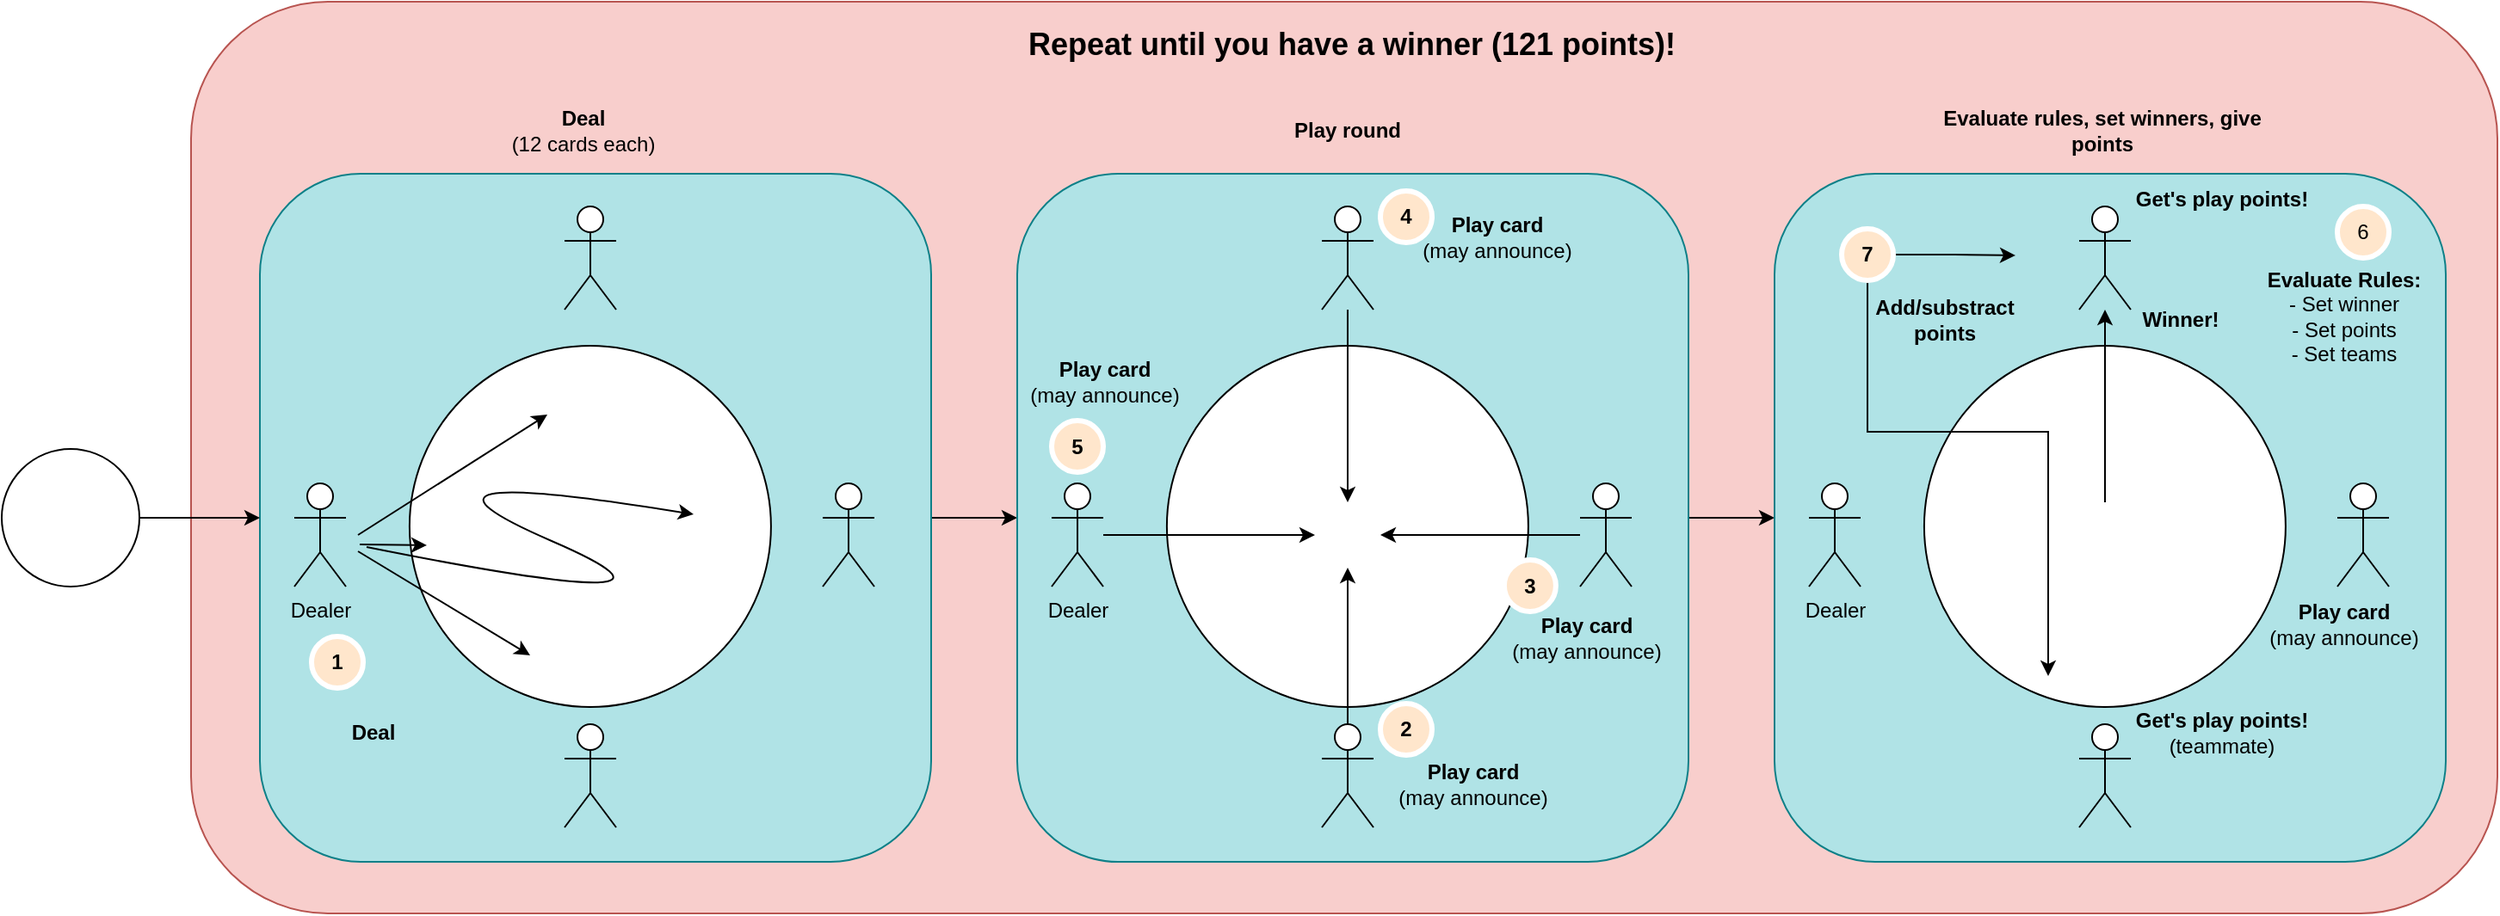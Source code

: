 <mxfile version="24.7.16" pages="2">
  <diagram name="HighLevelGame" id="a7T__1L-RDwCLaP-Q2GO">
    <mxGraphModel dx="1012" dy="1676" grid="1" gridSize="10" guides="1" tooltips="1" connect="1" arrows="1" fold="1" page="1" pageScale="1" pageWidth="850" pageHeight="1100" math="0" shadow="0">
      <root>
        <mxCell id="0" />
        <mxCell id="1" parent="0" />
        <mxCell id="DmAf1pjFy2f6rZrp5eoG-102" value="" style="rounded=1;whiteSpace=wrap;html=1;fillColor=#f8cecc;strokeColor=#b85450;" vertex="1" parent="1">
          <mxGeometry x="260" y="-60" width="1340" height="530" as="geometry" />
        </mxCell>
        <mxCell id="DmAf1pjFy2f6rZrp5eoG-41" style="edgeStyle=orthogonalEdgeStyle;rounded=0;orthogonalLoop=1;jettySize=auto;html=1;entryX=0;entryY=0.5;entryDx=0;entryDy=0;" edge="1" parent="1" source="DmAf1pjFy2f6rZrp5eoG-22" target="DmAf1pjFy2f6rZrp5eoG-26">
          <mxGeometry relative="1" as="geometry" />
        </mxCell>
        <mxCell id="DmAf1pjFy2f6rZrp5eoG-22" value="" style="rounded=1;whiteSpace=wrap;html=1;fillColor=#b0e3e6;strokeColor=#0e8088;" vertex="1" parent="1">
          <mxGeometry x="300" y="40" width="390" height="400" as="geometry" />
        </mxCell>
        <mxCell id="DmAf1pjFy2f6rZrp5eoG-9" value="" style="ellipse;whiteSpace=wrap;html=1;aspect=fixed;" vertex="1" parent="1">
          <mxGeometry x="386.95" y="140" width="210" height="210" as="geometry" />
        </mxCell>
        <mxCell id="DmAf1pjFy2f6rZrp5eoG-10" value="Dealer" style="shape=umlActor;verticalLabelPosition=bottom;verticalAlign=top;html=1;outlineConnect=0;" vertex="1" parent="1">
          <mxGeometry x="320" y="220" width="30" height="60" as="geometry" />
        </mxCell>
        <mxCell id="DmAf1pjFy2f6rZrp5eoG-11" value="" style="shape=umlActor;verticalLabelPosition=bottom;verticalAlign=top;html=1;outlineConnect=0;" vertex="1" parent="1">
          <mxGeometry x="477" y="360" width="30" height="60" as="geometry" />
        </mxCell>
        <mxCell id="DmAf1pjFy2f6rZrp5eoG-12" value="" style="shape=umlActor;verticalLabelPosition=bottom;verticalAlign=top;html=1;outlineConnect=0;" vertex="1" parent="1">
          <mxGeometry x="627" y="220" width="30" height="60" as="geometry" />
        </mxCell>
        <mxCell id="DmAf1pjFy2f6rZrp5eoG-13" value="" style="shape=umlActor;verticalLabelPosition=bottom;verticalAlign=top;html=1;outlineConnect=0;" vertex="1" parent="1">
          <mxGeometry x="477" y="59" width="30" height="60" as="geometry" />
        </mxCell>
        <mxCell id="DmAf1pjFy2f6rZrp5eoG-18" value="" style="endArrow=classic;html=1;rounded=0;" edge="1" parent="1">
          <mxGeometry width="50" height="50" relative="1" as="geometry">
            <mxPoint x="357" y="250" as="sourcePoint" />
            <mxPoint x="467" y="180" as="targetPoint" />
          </mxGeometry>
        </mxCell>
        <mxCell id="DmAf1pjFy2f6rZrp5eoG-19" value="" style="endArrow=classic;html=1;rounded=0;" edge="1" parent="1">
          <mxGeometry width="50" height="50" relative="1" as="geometry">
            <mxPoint x="357" y="259.5" as="sourcePoint" />
            <mxPoint x="457" y="320" as="targetPoint" />
          </mxGeometry>
        </mxCell>
        <mxCell id="DmAf1pjFy2f6rZrp5eoG-20" value="" style="endArrow=classic;html=1;rounded=0;" edge="1" parent="1">
          <mxGeometry width="50" height="50" relative="1" as="geometry">
            <mxPoint x="358" y="255.5" as="sourcePoint" />
            <mxPoint x="397" y="256" as="targetPoint" />
          </mxGeometry>
        </mxCell>
        <mxCell id="DmAf1pjFy2f6rZrp5eoG-21" value="" style="curved=1;endArrow=classic;html=1;rounded=0;entryX=-0.167;entryY=0.259;entryDx=0;entryDy=0;entryPerimeter=0;" edge="1" parent="1">
          <mxGeometry width="50" height="50" relative="1" as="geometry">
            <mxPoint x="362" y="257" as="sourcePoint" />
            <mxPoint x="552.007" y="238.011" as="targetPoint" />
            <Array as="points">
              <mxPoint x="577" y="300" />
              <mxPoint x="362" y="207" />
            </Array>
          </mxGeometry>
        </mxCell>
        <mxCell id="DmAf1pjFy2f6rZrp5eoG-23" value="&lt;b&gt;Deal&lt;/b&gt;" style="text;html=1;align=center;verticalAlign=middle;whiteSpace=wrap;rounded=0;" vertex="1" parent="1">
          <mxGeometry x="307.0" y="350" width="118.05" height="30" as="geometry" />
        </mxCell>
        <mxCell id="DmAf1pjFy2f6rZrp5eoG-25" style="edgeStyle=orthogonalEdgeStyle;rounded=0;orthogonalLoop=1;jettySize=auto;html=1;entryX=0;entryY=0.5;entryDx=0;entryDy=0;" edge="1" parent="1" source="DmAf1pjFy2f6rZrp5eoG-24" target="DmAf1pjFy2f6rZrp5eoG-22">
          <mxGeometry relative="1" as="geometry" />
        </mxCell>
        <mxCell id="DmAf1pjFy2f6rZrp5eoG-24" value="" style="ellipse;whiteSpace=wrap;html=1;aspect=fixed;" vertex="1" parent="1">
          <mxGeometry x="150" y="200" width="80" height="80" as="geometry" />
        </mxCell>
        <mxCell id="DmAf1pjFy2f6rZrp5eoG-92" style="edgeStyle=orthogonalEdgeStyle;rounded=0;orthogonalLoop=1;jettySize=auto;html=1;entryX=0;entryY=0.5;entryDx=0;entryDy=0;" edge="1" parent="1" source="DmAf1pjFy2f6rZrp5eoG-26" target="DmAf1pjFy2f6rZrp5eoG-69">
          <mxGeometry relative="1" as="geometry" />
        </mxCell>
        <mxCell id="DmAf1pjFy2f6rZrp5eoG-26" value="" style="rounded=1;whiteSpace=wrap;html=1;fillColor=#b0e3e6;strokeColor=#0e8088;" vertex="1" parent="1">
          <mxGeometry x="740" y="40" width="390" height="400" as="geometry" />
        </mxCell>
        <mxCell id="DmAf1pjFy2f6rZrp5eoG-27" value="" style="ellipse;whiteSpace=wrap;html=1;aspect=fixed;" vertex="1" parent="1">
          <mxGeometry x="826.95" y="140" width="210" height="210" as="geometry" />
        </mxCell>
        <mxCell id="DmAf1pjFy2f6rZrp5eoG-54" style="edgeStyle=orthogonalEdgeStyle;rounded=0;orthogonalLoop=1;jettySize=auto;html=1;" edge="1" parent="1" source="DmAf1pjFy2f6rZrp5eoG-28" target="DmAf1pjFy2f6rZrp5eoG-47">
          <mxGeometry relative="1" as="geometry" />
        </mxCell>
        <mxCell id="DmAf1pjFy2f6rZrp5eoG-28" value="Dealer" style="shape=umlActor;verticalLabelPosition=bottom;verticalAlign=top;html=1;outlineConnect=0;" vertex="1" parent="1">
          <mxGeometry x="760" y="220" width="30" height="60" as="geometry" />
        </mxCell>
        <mxCell id="DmAf1pjFy2f6rZrp5eoG-48" style="edgeStyle=orthogonalEdgeStyle;rounded=0;orthogonalLoop=1;jettySize=auto;html=1;" edge="1" parent="1" source="DmAf1pjFy2f6rZrp5eoG-29" target="DmAf1pjFy2f6rZrp5eoG-47">
          <mxGeometry relative="1" as="geometry" />
        </mxCell>
        <mxCell id="DmAf1pjFy2f6rZrp5eoG-29" value="" style="shape=umlActor;verticalLabelPosition=bottom;verticalAlign=top;html=1;outlineConnect=0;" vertex="1" parent="1">
          <mxGeometry x="917" y="360" width="30" height="60" as="geometry" />
        </mxCell>
        <mxCell id="DmAf1pjFy2f6rZrp5eoG-52" style="edgeStyle=orthogonalEdgeStyle;rounded=0;orthogonalLoop=1;jettySize=auto;html=1;" edge="1" parent="1" source="DmAf1pjFy2f6rZrp5eoG-30" target="DmAf1pjFy2f6rZrp5eoG-47">
          <mxGeometry relative="1" as="geometry" />
        </mxCell>
        <mxCell id="DmAf1pjFy2f6rZrp5eoG-30" value="" style="shape=umlActor;verticalLabelPosition=bottom;verticalAlign=top;html=1;outlineConnect=0;" vertex="1" parent="1">
          <mxGeometry x="1067" y="220" width="30" height="60" as="geometry" />
        </mxCell>
        <mxCell id="DmAf1pjFy2f6rZrp5eoG-53" style="edgeStyle=orthogonalEdgeStyle;rounded=0;orthogonalLoop=1;jettySize=auto;html=1;" edge="1" parent="1" source="DmAf1pjFy2f6rZrp5eoG-31" target="DmAf1pjFy2f6rZrp5eoG-47">
          <mxGeometry relative="1" as="geometry" />
        </mxCell>
        <mxCell id="DmAf1pjFy2f6rZrp5eoG-31" value="" style="shape=umlActor;verticalLabelPosition=bottom;verticalAlign=top;html=1;outlineConnect=0;" vertex="1" parent="1">
          <mxGeometry x="917" y="59" width="30" height="60" as="geometry" />
        </mxCell>
        <mxCell id="DmAf1pjFy2f6rZrp5eoG-40" value="&lt;b&gt;Play round&lt;br&gt;&lt;/b&gt;" style="text;html=1;align=center;verticalAlign=middle;whiteSpace=wrap;rounded=0;" vertex="1" parent="1">
          <mxGeometry x="872.92" width="118.05" height="30" as="geometry" />
        </mxCell>
        <mxCell id="DmAf1pjFy2f6rZrp5eoG-42" value="&lt;b&gt;1&lt;/b&gt;" style="ellipse;whiteSpace=wrap;html=1;aspect=fixed;fillColor=#ffe6cc;strokeColor=#FFFFFF;strokeWidth=3;" vertex="1" parent="1">
          <mxGeometry x="330" y="309" width="30" height="30" as="geometry" />
        </mxCell>
        <mxCell id="DmAf1pjFy2f6rZrp5eoG-43" value="" style="shape=image;html=1;verticalAlign=top;verticalLabelPosition=bottom;labelBackgroundColor=#ffffff;imageAspect=0;aspect=fixed;image=https://cdn1.iconfinder.com/data/icons/DarkGlass_Reworked/128x128/apps/kpat.png" vertex="1" parent="1">
          <mxGeometry x="469" y="310" width="38" height="38" as="geometry" />
        </mxCell>
        <mxCell id="DmAf1pjFy2f6rZrp5eoG-44" value="" style="shape=image;html=1;verticalAlign=top;verticalLabelPosition=bottom;labelBackgroundColor=#ffffff;imageAspect=0;aspect=fixed;image=https://cdn1.iconfinder.com/data/icons/DarkGlass_Reworked/128x128/apps/kpat.png" vertex="1" parent="1">
          <mxGeometry x="552.95" y="226.5" width="38" height="38" as="geometry" />
        </mxCell>
        <mxCell id="DmAf1pjFy2f6rZrp5eoG-45" value="" style="shape=image;html=1;verticalAlign=top;verticalLabelPosition=bottom;labelBackgroundColor=#ffffff;imageAspect=0;aspect=fixed;image=https://cdn1.iconfinder.com/data/icons/DarkGlass_Reworked/128x128/apps/kpat.png" vertex="1" parent="1">
          <mxGeometry x="472.95" y="145.5" width="38" height="38" as="geometry" />
        </mxCell>
        <mxCell id="DmAf1pjFy2f6rZrp5eoG-46" value="" style="shape=image;html=1;verticalAlign=top;verticalLabelPosition=bottom;labelBackgroundColor=#ffffff;imageAspect=0;aspect=fixed;image=https://cdn1.iconfinder.com/data/icons/DarkGlass_Reworked/128x128/apps/kpat.png" vertex="1" parent="1">
          <mxGeometry x="392" y="226.5" width="38" height="38" as="geometry" />
        </mxCell>
        <mxCell id="DmAf1pjFy2f6rZrp5eoG-47" value="" style="shape=image;html=1;verticalAlign=top;verticalLabelPosition=bottom;labelBackgroundColor=#ffffff;imageAspect=0;aspect=fixed;image=https://cdn1.iconfinder.com/data/icons/DarkGlass_Reworked/128x128/apps/kpat.png" vertex="1" parent="1">
          <mxGeometry x="913" y="231" width="38" height="38" as="geometry" />
        </mxCell>
        <mxCell id="DmAf1pjFy2f6rZrp5eoG-49" value="&lt;b&gt;2&lt;/b&gt;" style="ellipse;whiteSpace=wrap;html=1;aspect=fixed;fillColor=#ffe6cc;strokeColor=#FFFFFF;strokeWidth=3;" vertex="1" parent="1">
          <mxGeometry x="951" y="348" width="30" height="30" as="geometry" />
        </mxCell>
        <mxCell id="DmAf1pjFy2f6rZrp5eoG-50" value="&lt;b&gt;Play card&lt;/b&gt;&lt;br&gt;(may announce)" style="text;html=1;align=center;verticalAlign=middle;whiteSpace=wrap;rounded=0;" vertex="1" parent="1">
          <mxGeometry x="945.9" y="380" width="118.05" height="30" as="geometry" />
        </mxCell>
        <mxCell id="DmAf1pjFy2f6rZrp5eoG-55" value="&lt;b&gt;Deal&lt;/b&gt;&lt;br&gt;(12 cards each)" style="text;html=1;align=center;verticalAlign=middle;whiteSpace=wrap;rounded=0;" vertex="1" parent="1">
          <mxGeometry x="428.97" width="118.05" height="30" as="geometry" />
        </mxCell>
        <mxCell id="DmAf1pjFy2f6rZrp5eoG-57" value="&lt;b&gt;3&lt;/b&gt;" style="ellipse;whiteSpace=wrap;html=1;aspect=fixed;fillColor=#ffe6cc;strokeColor=#FFFFFF;strokeWidth=3;" vertex="1" parent="1">
          <mxGeometry x="1022.95" y="264.5" width="30" height="30" as="geometry" />
        </mxCell>
        <mxCell id="DmAf1pjFy2f6rZrp5eoG-58" value="&lt;b&gt;Play card&lt;/b&gt;&lt;br&gt;(may announce)" style="text;html=1;align=center;verticalAlign=middle;whiteSpace=wrap;rounded=0;" vertex="1" parent="1">
          <mxGeometry x="1011.95" y="294.5" width="118.05" height="30" as="geometry" />
        </mxCell>
        <mxCell id="DmAf1pjFy2f6rZrp5eoG-61" value="&lt;b&gt;4&lt;/b&gt;" style="ellipse;whiteSpace=wrap;html=1;aspect=fixed;fillColor=#ffe6cc;strokeColor=#FFFFFF;strokeWidth=3;" vertex="1" parent="1">
          <mxGeometry x="951" y="50" width="30" height="30" as="geometry" />
        </mxCell>
        <mxCell id="DmAf1pjFy2f6rZrp5eoG-62" value="&lt;b&gt;Play card&lt;/b&gt;&lt;br&gt;(may announce)" style="text;html=1;align=center;verticalAlign=middle;whiteSpace=wrap;rounded=0;" vertex="1" parent="1">
          <mxGeometry x="960" y="62" width="118.05" height="30" as="geometry" />
        </mxCell>
        <mxCell id="DmAf1pjFy2f6rZrp5eoG-63" value="&lt;b&gt;5&lt;/b&gt;" style="ellipse;whiteSpace=wrap;html=1;aspect=fixed;fillColor=#ffe6cc;strokeColor=#FFFFFF;strokeWidth=3;" vertex="1" parent="1">
          <mxGeometry x="760" y="183.5" width="30" height="30" as="geometry" />
        </mxCell>
        <mxCell id="DmAf1pjFy2f6rZrp5eoG-64" value="&lt;b&gt;Play card&lt;/b&gt;&lt;br&gt;(may announce)" style="text;html=1;align=center;verticalAlign=middle;whiteSpace=wrap;rounded=0;" vertex="1" parent="1">
          <mxGeometry x="732" y="145.5" width="118.05" height="30" as="geometry" />
        </mxCell>
        <mxCell id="DmAf1pjFy2f6rZrp5eoG-65" value="" style="shape=image;html=1;verticalAlign=top;verticalLabelPosition=bottom;labelBackgroundColor=#ffffff;imageAspect=0;aspect=fixed;image=https://cdn1.iconfinder.com/data/icons/DarkGlass_Reworked/128x128/apps/kpat.png" vertex="1" parent="1">
          <mxGeometry x="780" y="210" width="38" height="38" as="geometry" />
        </mxCell>
        <mxCell id="DmAf1pjFy2f6rZrp5eoG-66" value="" style="shape=image;html=1;verticalAlign=top;verticalLabelPosition=bottom;labelBackgroundColor=#ffffff;imageAspect=0;aspect=fixed;image=https://cdn1.iconfinder.com/data/icons/DarkGlass_Reworked/128x128/apps/kpat.png" vertex="1" parent="1">
          <mxGeometry x="880" y="332" width="38" height="38" as="geometry" />
        </mxCell>
        <mxCell id="DmAf1pjFy2f6rZrp5eoG-67" value="" style="shape=image;html=1;verticalAlign=top;verticalLabelPosition=bottom;labelBackgroundColor=#ffffff;imageAspect=0;aspect=fixed;image=https://cdn1.iconfinder.com/data/icons/DarkGlass_Reworked/128x128/apps/kpat.png" vertex="1" parent="1">
          <mxGeometry x="1029" y="210" width="38" height="38" as="geometry" />
        </mxCell>
        <mxCell id="DmAf1pjFy2f6rZrp5eoG-68" value="" style="shape=image;html=1;verticalAlign=top;verticalLabelPosition=bottom;labelBackgroundColor=#ffffff;imageAspect=0;aspect=fixed;image=https://cdn1.iconfinder.com/data/icons/DarkGlass_Reworked/128x128/apps/kpat.png" vertex="1" parent="1">
          <mxGeometry x="880" y="59" width="38" height="38" as="geometry" />
        </mxCell>
        <mxCell id="DmAf1pjFy2f6rZrp5eoG-69" value="" style="rounded=1;whiteSpace=wrap;html=1;fillColor=#b0e3e6;strokeColor=#0e8088;" vertex="1" parent="1">
          <mxGeometry x="1180" y="40" width="390" height="400" as="geometry" />
        </mxCell>
        <mxCell id="DmAf1pjFy2f6rZrp5eoG-70" value="" style="ellipse;whiteSpace=wrap;html=1;aspect=fixed;" vertex="1" parent="1">
          <mxGeometry x="1266.95" y="140" width="210" height="210" as="geometry" />
        </mxCell>
        <mxCell id="DmAf1pjFy2f6rZrp5eoG-72" value="Dealer" style="shape=umlActor;verticalLabelPosition=bottom;verticalAlign=top;html=1;outlineConnect=0;" vertex="1" parent="1">
          <mxGeometry x="1200" y="220" width="30" height="60" as="geometry" />
        </mxCell>
        <mxCell id="DmAf1pjFy2f6rZrp5eoG-74" value="" style="shape=umlActor;verticalLabelPosition=bottom;verticalAlign=top;html=1;outlineConnect=0;" vertex="1" parent="1">
          <mxGeometry x="1357" y="360" width="30" height="60" as="geometry" />
        </mxCell>
        <mxCell id="DmAf1pjFy2f6rZrp5eoG-76" value="" style="shape=umlActor;verticalLabelPosition=bottom;verticalAlign=top;html=1;outlineConnect=0;" vertex="1" parent="1">
          <mxGeometry x="1507" y="220" width="30" height="60" as="geometry" />
        </mxCell>
        <mxCell id="DmAf1pjFy2f6rZrp5eoG-78" value="" style="shape=umlActor;verticalLabelPosition=bottom;verticalAlign=top;html=1;outlineConnect=0;" vertex="1" parent="1">
          <mxGeometry x="1357" y="59" width="30" height="60" as="geometry" />
        </mxCell>
        <mxCell id="DmAf1pjFy2f6rZrp5eoG-93" style="edgeStyle=orthogonalEdgeStyle;rounded=0;orthogonalLoop=1;jettySize=auto;html=1;" edge="1" parent="1" source="DmAf1pjFy2f6rZrp5eoG-79" target="DmAf1pjFy2f6rZrp5eoG-78">
          <mxGeometry relative="1" as="geometry" />
        </mxCell>
        <mxCell id="DmAf1pjFy2f6rZrp5eoG-79" value="" style="shape=image;html=1;verticalAlign=top;verticalLabelPosition=bottom;labelBackgroundColor=#ffffff;imageAspect=0;aspect=fixed;image=https://cdn1.iconfinder.com/data/icons/DarkGlass_Reworked/128x128/apps/kpat.png" vertex="1" parent="1">
          <mxGeometry x="1353" y="231" width="38" height="38" as="geometry" />
        </mxCell>
        <mxCell id="DmAf1pjFy2f6rZrp5eoG-80" value="6" style="ellipse;whiteSpace=wrap;html=1;aspect=fixed;fillColor=#ffe6cc;strokeColor=#FFFFFF;strokeWidth=3;" vertex="1" parent="1">
          <mxGeometry x="1507" y="59" width="30" height="30" as="geometry" />
        </mxCell>
        <mxCell id="DmAf1pjFy2f6rZrp5eoG-81" value="&lt;b&gt;Evaluate Rules:&lt;/b&gt;&lt;br&gt;- Set winner&lt;br&gt;- Set points&lt;br&gt;&lt;div&gt;- Set teams&lt;/div&gt;" style="text;html=1;align=center;verticalAlign=middle;whiteSpace=wrap;rounded=0;" vertex="1" parent="1">
          <mxGeometry x="1451.95" y="92" width="118.05" height="61" as="geometry" />
        </mxCell>
        <mxCell id="DmAf1pjFy2f6rZrp5eoG-83" value="&lt;b&gt;Play card&lt;/b&gt;&lt;br&gt;(may announce)" style="text;html=1;align=center;verticalAlign=middle;whiteSpace=wrap;rounded=0;" vertex="1" parent="1">
          <mxGeometry x="1451.95" y="286.5" width="118.05" height="30" as="geometry" />
        </mxCell>
        <mxCell id="DmAf1pjFy2f6rZrp5eoG-88" value="" style="shape=image;html=1;verticalAlign=top;verticalLabelPosition=bottom;labelBackgroundColor=#ffffff;imageAspect=0;aspect=fixed;image=https://cdn1.iconfinder.com/data/icons/DarkGlass_Reworked/128x128/apps/kpat.png" vertex="1" parent="1">
          <mxGeometry x="1220" y="210" width="38" height="38" as="geometry" />
        </mxCell>
        <mxCell id="DmAf1pjFy2f6rZrp5eoG-89" value="" style="shape=image;html=1;verticalAlign=top;verticalLabelPosition=bottom;labelBackgroundColor=#ffffff;imageAspect=0;aspect=fixed;image=https://cdn1.iconfinder.com/data/icons/DarkGlass_Reworked/128x128/apps/kpat.png" vertex="1" parent="1">
          <mxGeometry x="1320" y="332" width="38" height="38" as="geometry" />
        </mxCell>
        <mxCell id="DmAf1pjFy2f6rZrp5eoG-90" value="" style="shape=image;html=1;verticalAlign=top;verticalLabelPosition=bottom;labelBackgroundColor=#ffffff;imageAspect=0;aspect=fixed;image=https://cdn1.iconfinder.com/data/icons/DarkGlass_Reworked/128x128/apps/kpat.png" vertex="1" parent="1">
          <mxGeometry x="1469" y="210" width="38" height="38" as="geometry" />
        </mxCell>
        <mxCell id="DmAf1pjFy2f6rZrp5eoG-91" value="" style="shape=image;html=1;verticalAlign=top;verticalLabelPosition=bottom;labelBackgroundColor=#ffffff;imageAspect=0;aspect=fixed;image=https://cdn1.iconfinder.com/data/icons/DarkGlass_Reworked/128x128/apps/kpat.png" vertex="1" parent="1">
          <mxGeometry x="1320" y="59" width="38" height="38" as="geometry" />
        </mxCell>
        <mxCell id="DmAf1pjFy2f6rZrp5eoG-99" style="edgeStyle=orthogonalEdgeStyle;rounded=0;orthogonalLoop=1;jettySize=auto;html=1;entryX=0;entryY=0.75;entryDx=0;entryDy=0;" edge="1" parent="1" source="DmAf1pjFy2f6rZrp5eoG-94" target="DmAf1pjFy2f6rZrp5eoG-91">
          <mxGeometry relative="1" as="geometry" />
        </mxCell>
        <mxCell id="DmAf1pjFy2f6rZrp5eoG-100" style="edgeStyle=orthogonalEdgeStyle;rounded=0;orthogonalLoop=1;jettySize=auto;html=1;" edge="1" parent="1" source="DmAf1pjFy2f6rZrp5eoG-94" target="DmAf1pjFy2f6rZrp5eoG-89">
          <mxGeometry relative="1" as="geometry">
            <Array as="points">
              <mxPoint x="1234" y="190" />
              <mxPoint x="1339" y="190" />
            </Array>
          </mxGeometry>
        </mxCell>
        <mxCell id="DmAf1pjFy2f6rZrp5eoG-94" value="&lt;b&gt;7&lt;/b&gt;" style="ellipse;whiteSpace=wrap;html=1;aspect=fixed;fillColor=#ffe6cc;strokeColor=#FFFFFF;strokeWidth=3;" vertex="1" parent="1">
          <mxGeometry x="1219.01" y="72" width="30" height="30" as="geometry" />
        </mxCell>
        <mxCell id="DmAf1pjFy2f6rZrp5eoG-95" value="&lt;b&gt;Add/substract points&lt;/b&gt;" style="text;html=1;align=center;verticalAlign=middle;whiteSpace=wrap;rounded=0;" vertex="1" parent="1">
          <mxGeometry x="1220" y="110" width="118.05" height="30" as="geometry" />
        </mxCell>
        <mxCell id="DmAf1pjFy2f6rZrp5eoG-96" value="&lt;b&gt;Winner!&lt;/b&gt;" style="text;html=1;align=center;verticalAlign=middle;whiteSpace=wrap;rounded=0;" vertex="1" parent="1">
          <mxGeometry x="1357" y="110" width="118.05" height="30" as="geometry" />
        </mxCell>
        <mxCell id="DmAf1pjFy2f6rZrp5eoG-97" value="&lt;b&gt;Get&#39;s play points!&lt;/b&gt;&lt;br&gt;(teammate)" style="text;html=1;align=center;verticalAlign=middle;whiteSpace=wrap;rounded=0;" vertex="1" parent="1">
          <mxGeometry x="1381" y="350" width="118.05" height="30" as="geometry" />
        </mxCell>
        <mxCell id="DmAf1pjFy2f6rZrp5eoG-98" value="&lt;b&gt;Get&#39;s play points!&lt;/b&gt;" style="text;html=1;align=center;verticalAlign=middle;whiteSpace=wrap;rounded=0;" vertex="1" parent="1">
          <mxGeometry x="1381" y="40" width="118.05" height="30" as="geometry" />
        </mxCell>
        <mxCell id="DmAf1pjFy2f6rZrp5eoG-101" value="&lt;b&gt;Evaluate rules, set winners, give points&lt;br&gt;&lt;/b&gt;" style="text;html=1;align=center;verticalAlign=middle;whiteSpace=wrap;rounded=0;" vertex="1" parent="1">
          <mxGeometry x="1266.95" width="207.08" height="30" as="geometry" />
        </mxCell>
        <mxCell id="DmAf1pjFy2f6rZrp5eoG-103" value="&lt;b style=&quot;font-size: 18px;&quot;&gt;Repeat until you have a winner (121 points)!&lt;br style=&quot;font-size: 18px;&quot;&gt;&lt;/b&gt;" style="text;html=1;align=center;verticalAlign=middle;whiteSpace=wrap;rounded=0;fontSize=18;" vertex="1" parent="1">
          <mxGeometry x="720.36" y="-50" width="429.27" height="30" as="geometry" />
        </mxCell>
      </root>
    </mxGraphModel>
  </diagram>
  <diagram id="gCJ5ofO7X_0yXeeU7I4F" name="Doppelkopf_Infrastructure">
    <mxGraphModel dx="1050" dy="1676" grid="1" gridSize="10" guides="1" tooltips="1" connect="1" arrows="1" fold="1" page="1" pageScale="1" pageWidth="850" pageHeight="1100" math="0" shadow="0">
      <root>
        <mxCell id="0" />
        <mxCell id="1" parent="0" />
        <mxCell id="THssHd5Uye00vm0ejtuV-38" style="edgeStyle=orthogonalEdgeStyle;rounded=0;orthogonalLoop=1;jettySize=auto;html=1;" edge="1" parent="1" source="THssHd5Uye00vm0ejtuV-20" target="THssHd5Uye00vm0ejtuV-24">
          <mxGeometry relative="1" as="geometry">
            <Array as="points">
              <mxPoint x="1280" y="100" />
              <mxPoint x="1280" y="350" />
            </Array>
          </mxGeometry>
        </mxCell>
        <mxCell id="THssHd5Uye00vm0ejtuV-39" value="CreateNewGame&lt;br&gt;UpdateGameState" style="edgeLabel;html=1;align=center;verticalAlign=middle;resizable=0;points=[];" vertex="1" connectable="0" parent="THssHd5Uye00vm0ejtuV-38">
          <mxGeometry x="-0.272" y="-2" relative="1" as="geometry">
            <mxPoint as="offset" />
          </mxGeometry>
        </mxCell>
        <mxCell id="THssHd5Uye00vm0ejtuV-20" value="&lt;b&gt;&quot;Serverless GraphQL server&quot;&lt;br&gt;&lt;/b&gt;(BE)" style="rounded=1;whiteSpace=wrap;html=1;verticalAlign=top;labelPosition=center;verticalLabelPosition=bottom;align=center;fillColor=#f8cecc;strokeColor=#b85450;" vertex="1" parent="1">
          <mxGeometry x="840" y="-10" width="390" height="220" as="geometry" />
        </mxCell>
        <mxCell id="THssHd5Uye00vm0ejtuV-8" style="edgeStyle=orthogonalEdgeStyle;rounded=0;orthogonalLoop=1;jettySize=auto;html=1;entryX=0;entryY=0.5;entryDx=0;entryDy=0;" edge="1" parent="1" source="THssHd5Uye00vm0ejtuV-1" target="THssHd5Uye00vm0ejtuV-3">
          <mxGeometry relative="1" as="geometry" />
        </mxCell>
        <mxCell id="THssHd5Uye00vm0ejtuV-1" value="&lt;div&gt;&lt;b&gt;Player&lt;/b&gt;&lt;/div&gt;" style="shape=umlActor;verticalLabelPosition=bottom;verticalAlign=top;html=1;outlineConnect=0;" vertex="1" parent="1">
          <mxGeometry x="90" y="130" width="30" height="60" as="geometry" />
        </mxCell>
        <mxCell id="THssHd5Uye00vm0ejtuV-10" style="edgeStyle=orthogonalEdgeStyle;rounded=0;orthogonalLoop=1;jettySize=auto;html=1;" edge="1" parent="1" source="THssHd5Uye00vm0ejtuV-3" target="THssHd5Uye00vm0ejtuV-9">
          <mxGeometry relative="1" as="geometry" />
        </mxCell>
        <mxCell id="THssHd5Uye00vm0ejtuV-11" value="POST/deal/game_id" style="edgeLabel;html=1;align=center;verticalAlign=middle;resizable=0;points=[];" vertex="1" connectable="0" parent="THssHd5Uye00vm0ejtuV-10">
          <mxGeometry x="0.075" y="-5" relative="1" as="geometry">
            <mxPoint x="-25" y="-15" as="offset" />
          </mxGeometry>
        </mxCell>
        <mxCell id="THssHd5Uye00vm0ejtuV-43" value="`" style="edgeStyle=orthogonalEdgeStyle;rounded=0;orthogonalLoop=1;jettySize=auto;html=1;" edge="1" parent="1" source="THssHd5Uye00vm0ejtuV-3">
          <mxGeometry relative="1" as="geometry">
            <mxPoint x="990" y="370" as="targetPoint" />
            <Array as="points">
              <mxPoint x="314" y="370" />
              <mxPoint x="990" y="370" />
            </Array>
          </mxGeometry>
        </mxCell>
        <mxCell id="THssHd5Uye00vm0ejtuV-44" value="GET/get_game_state/game_id&lt;br&gt;(Long poll or SSE)" style="edgeLabel;html=1;align=center;verticalAlign=middle;resizable=0;points=[];" vertex="1" connectable="0" parent="THssHd5Uye00vm0ejtuV-43">
          <mxGeometry x="-0.051" y="1" relative="1" as="geometry">
            <mxPoint as="offset" />
          </mxGeometry>
        </mxCell>
        <mxCell id="THssHd5Uye00vm0ejtuV-3" value="&lt;b&gt;GraphQL Apollo clients&lt;/b&gt;&lt;br&gt;(FE)" style="rounded=1;whiteSpace=wrap;html=1;verticalAlign=bottom;labelPosition=center;verticalLabelPosition=top;align=center;fillColor=#dae8fc;strokeColor=#6c8ebf;" vertex="1" parent="1">
          <mxGeometry x="214.4" y="-30" width="200" height="380" as="geometry" />
        </mxCell>
        <mxCell id="THssHd5Uye00vm0ejtuV-4" value="Mobile client" style="sketch=0;html=1;aspect=fixed;strokeColor=none;shadow=0;fillColor=#3B8DF1;verticalAlign=top;labelPosition=center;verticalLabelPosition=bottom;shape=mxgraph.gcp2.phone_android" vertex="1" parent="1">
          <mxGeometry x="292" width="44.8" height="80" as="geometry" />
        </mxCell>
        <mxCell id="THssHd5Uye00vm0ejtuV-6" value="Mobile client" style="html=1;verticalLabelPosition=bottom;labelBackgroundColor=#ffffff;verticalAlign=top;shadow=0;dashed=0;strokeWidth=1;shape=mxgraph.ios7.misc.ipad10inch;strokeColor=#c0c0c0;" vertex="1" parent="1">
          <mxGeometry x="264.4" y="130" width="100" height="63" as="geometry" />
        </mxCell>
        <mxCell id="THssHd5Uye00vm0ejtuV-7" value="Browser client" style="pointerEvents=1;shadow=0;dashed=0;html=1;strokeColor=none;fillColor=#4495D1;labelPosition=center;verticalLabelPosition=bottom;verticalAlign=top;align=center;outlineConnect=0;shape=mxgraph.veeam.laptop;" vertex="1" parent="1">
          <mxGeometry x="282" y="250" width="64.8" height="50" as="geometry" />
        </mxCell>
        <mxCell id="THssHd5Uye00vm0ejtuV-26" style="edgeStyle=orthogonalEdgeStyle;rounded=0;orthogonalLoop=1;jettySize=auto;html=1;" edge="1" parent="1" source="THssHd5Uye00vm0ejtuV-9" target="THssHd5Uye00vm0ejtuV-20">
          <mxGeometry relative="1" as="geometry" />
        </mxCell>
        <mxCell id="THssHd5Uye00vm0ejtuV-27" value="Post&lt;br&gt;requests" style="edgeLabel;html=1;align=center;verticalAlign=middle;resizable=0;points=[];" vertex="1" connectable="0" parent="THssHd5Uye00vm0ejtuV-26">
          <mxGeometry x="-0.031" y="-1" relative="1" as="geometry">
            <mxPoint as="offset" />
          </mxGeometry>
        </mxCell>
        <mxCell id="THssHd5Uye00vm0ejtuV-28" style="edgeStyle=orthogonalEdgeStyle;rounded=0;orthogonalLoop=1;jettySize=auto;html=1;" edge="1" parent="1" target="THssHd5Uye00vm0ejtuV-24">
          <mxGeometry relative="1" as="geometry">
            <mxPoint x="714.5" y="160.5" as="sourcePoint" />
            <mxPoint x="865.507" y="330" as="targetPoint" />
            <Array as="points">
              <mxPoint x="778" y="161" />
              <mxPoint x="778" y="350" />
            </Array>
          </mxGeometry>
        </mxCell>
        <mxCell id="THssHd5Uye00vm0ejtuV-29" value="Get&lt;br&gt;requests" style="edgeLabel;html=1;align=center;verticalAlign=middle;resizable=0;points=[];" vertex="1" connectable="0" parent="THssHd5Uye00vm0ejtuV-28">
          <mxGeometry x="-0.02" y="-3" relative="1" as="geometry">
            <mxPoint x="5" y="-68" as="offset" />
          </mxGeometry>
        </mxCell>
        <mxCell id="THssHd5Uye00vm0ejtuV-9" value="&lt;b&gt;API Gateway&lt;/b&gt;&lt;br&gt;graphql/" style="outlineConnect=0;dashed=0;verticalLabelPosition=bottom;verticalAlign=top;align=center;html=1;shape=mxgraph.aws3.api_gateway;fillColor=#D9A741;gradientColor=none;" vertex="1" parent="1">
          <mxGeometry x="640" y="114" width="76.5" height="93" as="geometry" />
        </mxCell>
        <mxCell id="THssHd5Uye00vm0ejtuV-12" value="" style="endArrow=classic;html=1;rounded=0;exitX=1.003;exitY=0.937;exitDx=0;exitDy=0;exitPerimeter=0;entryX=0;entryY=0.8;entryDx=0;entryDy=0;entryPerimeter=0;" edge="1" parent="1" target="THssHd5Uye00vm0ejtuV-9">
          <mxGeometry width="50" height="50" relative="1" as="geometry">
            <mxPoint x="407.5" y="340.0" as="sourcePoint" />
            <mxPoint x="633" y="198" as="targetPoint" />
          </mxGeometry>
        </mxCell>
        <mxCell id="THssHd5Uye00vm0ejtuV-13" value="POST/play_trick/game_id" style="edgeLabel;html=1;align=center;verticalAlign=middle;resizable=0;points=[];" vertex="1" connectable="0" parent="1">
          <mxGeometry x="500.0" y="270" as="geometry">
            <mxPoint x="10" y="-5" as="offset" />
          </mxGeometry>
        </mxCell>
        <mxCell id="THssHd5Uye00vm0ejtuV-14" value="" style="endArrow=classic;html=1;rounded=0;" edge="1" parent="1" target="THssHd5Uye00vm0ejtuV-9">
          <mxGeometry width="50" height="50" relative="1" as="geometry">
            <mxPoint x="417" y="-10" as="sourcePoint" />
            <mxPoint x="642.8" y="119.872" as="targetPoint" />
          </mxGeometry>
        </mxCell>
        <mxCell id="THssHd5Uye00vm0ejtuV-15" value="POST/get_new_game_id" style="edgeLabel;html=1;align=center;verticalAlign=middle;resizable=0;points=[];" vertex="1" connectable="0" parent="1">
          <mxGeometry x="490.0" y="23.5" as="geometry" />
        </mxCell>
        <mxCell id="THssHd5Uye00vm0ejtuV-16" value="" style="endArrow=classic;html=1;rounded=0;entryX=0;entryY=0.387;entryDx=0;entryDy=0;entryPerimeter=0;" edge="1" parent="1" target="THssHd5Uye00vm0ejtuV-9">
          <mxGeometry width="50" height="50" relative="1" as="geometry">
            <mxPoint x="414.4" y="60" as="sourcePoint" />
            <mxPoint x="637.2" y="188" as="targetPoint" />
          </mxGeometry>
        </mxCell>
        <mxCell id="THssHd5Uye00vm0ejtuV-17" value="POST/join_game/game_id" style="edgeLabel;html=1;align=center;verticalAlign=middle;resizable=0;points=[];" vertex="1" connectable="0" parent="THssHd5Uye00vm0ejtuV-16">
          <mxGeometry x="-0.197" relative="1" as="geometry">
            <mxPoint x="-14" y="3" as="offset" />
          </mxGeometry>
        </mxCell>
        <mxCell id="THssHd5Uye00vm0ejtuV-18" value="&lt;b&gt;GetNewGame&lt;/b&gt;" style="sketch=0;points=[[0,0,0],[0.25,0,0],[0.5,0,0],[0.75,0,0],[1,0,0],[0,1,0],[0.25,1,0],[0.5,1,0],[0.75,1,0],[1,1,0],[0,0.25,0],[0,0.5,0],[0,0.75,0],[1,0.25,0],[1,0.5,0],[1,0.75,0]];outlineConnect=0;fontColor=#232F3E;fillColor=#ED7100;strokeColor=#ffffff;dashed=0;verticalLabelPosition=bottom;verticalAlign=top;align=center;html=1;fontSize=12;fontStyle=0;aspect=fixed;shape=mxgraph.aws4.resourceIcon;resIcon=mxgraph.aws4.lambda;" vertex="1" parent="1">
          <mxGeometry x="911" y="30" width="44" height="44" as="geometry" />
        </mxCell>
        <mxCell id="THssHd5Uye00vm0ejtuV-19" value="" style="shape=image;html=1;verticalAlign=top;verticalLabelPosition=bottom;labelBackgroundColor=#ffffff;imageAspect=0;aspect=fixed;image=https://cdn3.iconfinder.com/data/icons/brands-pack/240/graphql-128.png;imageBackground=#EA6B66;" vertex="1" parent="1">
          <mxGeometry x="875" y="8.5" width="30" height="30" as="geometry" />
        </mxCell>
        <mxCell id="THssHd5Uye00vm0ejtuV-24" value="&lt;b&gt;Database&lt;/b&gt;" style="sketch=0;outlineConnect=0;fontColor=#232F3E;gradientColor=none;fillColor=#7AA116;strokeColor=none;dashed=0;verticalLabelPosition=bottom;verticalAlign=top;align=center;html=1;fontSize=12;fontStyle=0;aspect=fixed;pointerEvents=1;shape=mxgraph.aws4.bucket;" vertex="1" parent="1">
          <mxGeometry x="997.5" y="300" width="75" height="78" as="geometry" />
        </mxCell>
        <mxCell id="THssHd5Uye00vm0ejtuV-25" value="" style="shape=image;html=1;verticalAlign=top;verticalLabelPosition=bottom;labelBackgroundColor=#ffffff;imageAspect=0;aspect=fixed;image=https://cdn3.iconfinder.com/data/icons/brands-pack/240/graphql-128.png;imageBackground=#EA6B66;" vertex="1" parent="1">
          <mxGeometry x="947.5" y="290" width="30" height="30" as="geometry" />
        </mxCell>
        <mxCell id="THssHd5Uye00vm0ejtuV-30" value="&lt;b&gt;JoinNewGame&lt;/b&gt;" style="sketch=0;points=[[0,0,0],[0.25,0,0],[0.5,0,0],[0.75,0,0],[1,0,0],[0,1,0],[0.25,1,0],[0.5,1,0],[0.75,1,0],[1,1,0],[0,0.25,0],[0,0.5,0],[0,0.75,0],[1,0.25,0],[1,0.5,0],[1,0.75,0]];outlineConnect=0;fontColor=#232F3E;fillColor=#ED7100;strokeColor=#ffffff;dashed=0;verticalLabelPosition=bottom;verticalAlign=top;align=center;html=1;fontSize=12;fontStyle=0;aspect=fixed;shape=mxgraph.aws4.resourceIcon;resIcon=mxgraph.aws4.lambda;" vertex="1" parent="1">
          <mxGeometry x="903.5" y="120" width="44" height="44" as="geometry" />
        </mxCell>
        <mxCell id="THssHd5Uye00vm0ejtuV-31" value="" style="shape=image;html=1;verticalAlign=top;verticalLabelPosition=bottom;labelBackgroundColor=#ffffff;imageAspect=0;aspect=fixed;image=https://cdn3.iconfinder.com/data/icons/brands-pack/240/graphql-128.png;imageBackground=#EA6B66;" vertex="1" parent="1">
          <mxGeometry x="867.5" y="98.5" width="30" height="30" as="geometry" />
        </mxCell>
        <mxCell id="THssHd5Uye00vm0ejtuV-34" value="&lt;b&gt;Deal&lt;/b&gt;" style="sketch=0;points=[[0,0,0],[0.25,0,0],[0.5,0,0],[0.75,0,0],[1,0,0],[0,1,0],[0.25,1,0],[0.5,1,0],[0.75,1,0],[1,1,0],[0,0.25,0],[0,0.5,0],[0,0.75,0],[1,0.25,0],[1,0.5,0],[1,0.75,0]];outlineConnect=0;fontColor=#232F3E;fillColor=#ED7100;strokeColor=#ffffff;dashed=0;verticalLabelPosition=bottom;verticalAlign=top;align=center;html=1;fontSize=12;fontStyle=0;aspect=fixed;shape=mxgraph.aws4.resourceIcon;resIcon=mxgraph.aws4.lambda;" vertex="1" parent="1">
          <mxGeometry x="1043.5" y="30" width="44" height="44" as="geometry" />
        </mxCell>
        <mxCell id="THssHd5Uye00vm0ejtuV-35" value="" style="shape=image;html=1;verticalAlign=top;verticalLabelPosition=bottom;labelBackgroundColor=#ffffff;imageAspect=0;aspect=fixed;image=https://cdn3.iconfinder.com/data/icons/brands-pack/240/graphql-128.png;imageBackground=#EA6B66;" vertex="1" parent="1">
          <mxGeometry x="1007.5" y="8.5" width="30" height="30" as="geometry" />
        </mxCell>
        <mxCell id="THssHd5Uye00vm0ejtuV-36" value="&lt;b&gt;MakeAnnouncement&lt;/b&gt;" style="sketch=0;points=[[0,0,0],[0.25,0,0],[0.5,0,0],[0.75,0,0],[1,0,0],[0,1,0],[0.25,1,0],[0.5,1,0],[0.75,1,0],[1,1,0],[0,0.25,0],[0,0.5,0],[0,0.75,0],[1,0.25,0],[1,0.5,0],[1,0.75,0]];outlineConnect=0;fontColor=#232F3E;fillColor=#ED7100;strokeColor=#ffffff;dashed=0;verticalLabelPosition=bottom;verticalAlign=top;align=center;html=1;fontSize=12;fontStyle=0;aspect=fixed;shape=mxgraph.aws4.resourceIcon;resIcon=mxgraph.aws4.lambda;" vertex="1" parent="1">
          <mxGeometry x="1043.5" y="123" width="44" height="44" as="geometry" />
        </mxCell>
        <mxCell id="THssHd5Uye00vm0ejtuV-37" value="" style="shape=image;html=1;verticalAlign=top;verticalLabelPosition=bottom;labelBackgroundColor=#ffffff;imageAspect=0;aspect=fixed;image=https://cdn3.iconfinder.com/data/icons/brands-pack/240/graphql-128.png;imageBackground=#EA6B66;" vertex="1" parent="1">
          <mxGeometry x="1007.5" y="101.5" width="30" height="30" as="geometry" />
        </mxCell>
        <mxCell id="THssHd5Uye00vm0ejtuV-40" value="" style="endArrow=classic;html=1;rounded=0;exitX=1.003;exitY=0.937;exitDx=0;exitDy=0;exitPerimeter=0;" edge="1" parent="1" target="THssHd5Uye00vm0ejtuV-9">
          <mxGeometry width="50" height="50" relative="1" as="geometry">
            <mxPoint x="414.4" y="250" as="sourcePoint" />
            <mxPoint x="640" y="154.236" as="targetPoint" />
          </mxGeometry>
        </mxCell>
        <mxCell id="THssHd5Uye00vm0ejtuV-41" value="POST/make_announcement/game_id" style="edgeLabel;html=1;align=center;verticalAlign=middle;resizable=0;points=[];" vertex="1" connectable="0" parent="1">
          <mxGeometry x="520.0" y="180" as="geometry">
            <mxPoint x="-8" y="25" as="offset" />
          </mxGeometry>
        </mxCell>
        <mxCell id="THssHd5Uye00vm0ejtuV-42" value="" style="shape=image;html=1;verticalAlign=top;verticalLabelPosition=bottom;labelBackgroundColor=#ffffff;imageAspect=0;aspect=fixed;image=https://cdn3.iconfinder.com/data/icons/brands-pack/240/graphql-128.png;imageBackground=#EA6B66;" vertex="1" parent="1">
          <mxGeometry x="630" y="90" width="30" height="30" as="geometry" />
        </mxCell>
        <mxCell id="THssHd5Uye00vm0ejtuV-45" value="&lt;b&gt;PlayTrick&lt;/b&gt;" style="sketch=0;points=[[0,0,0],[0.25,0,0],[0.5,0,0],[0.75,0,0],[1,0,0],[0,1,0],[0.25,1,0],[0.5,1,0],[0.75,1,0],[1,1,0],[0,0.25,0],[0,0.5,0],[0,0.75,0],[1,0.25,0],[1,0.5,0],[1,0.75,0]];outlineConnect=0;fontColor=#232F3E;fillColor=#ED7100;strokeColor=#ffffff;dashed=0;verticalLabelPosition=bottom;verticalAlign=top;align=center;html=1;fontSize=12;fontStyle=0;aspect=fixed;shape=mxgraph.aws4.resourceIcon;resIcon=mxgraph.aws4.lambda;" vertex="1" parent="1">
          <mxGeometry x="1166" y="30" width="44" height="44" as="geometry" />
        </mxCell>
        <mxCell id="THssHd5Uye00vm0ejtuV-46" value="" style="shape=image;html=1;verticalAlign=top;verticalLabelPosition=bottom;labelBackgroundColor=#ffffff;imageAspect=0;aspect=fixed;image=https://cdn3.iconfinder.com/data/icons/brands-pack/240/graphql-128.png;imageBackground=#EA6B66;" vertex="1" parent="1">
          <mxGeometry x="1130" y="8.5" width="30" height="30" as="geometry" />
        </mxCell>
      </root>
    </mxGraphModel>
  </diagram>
</mxfile>
